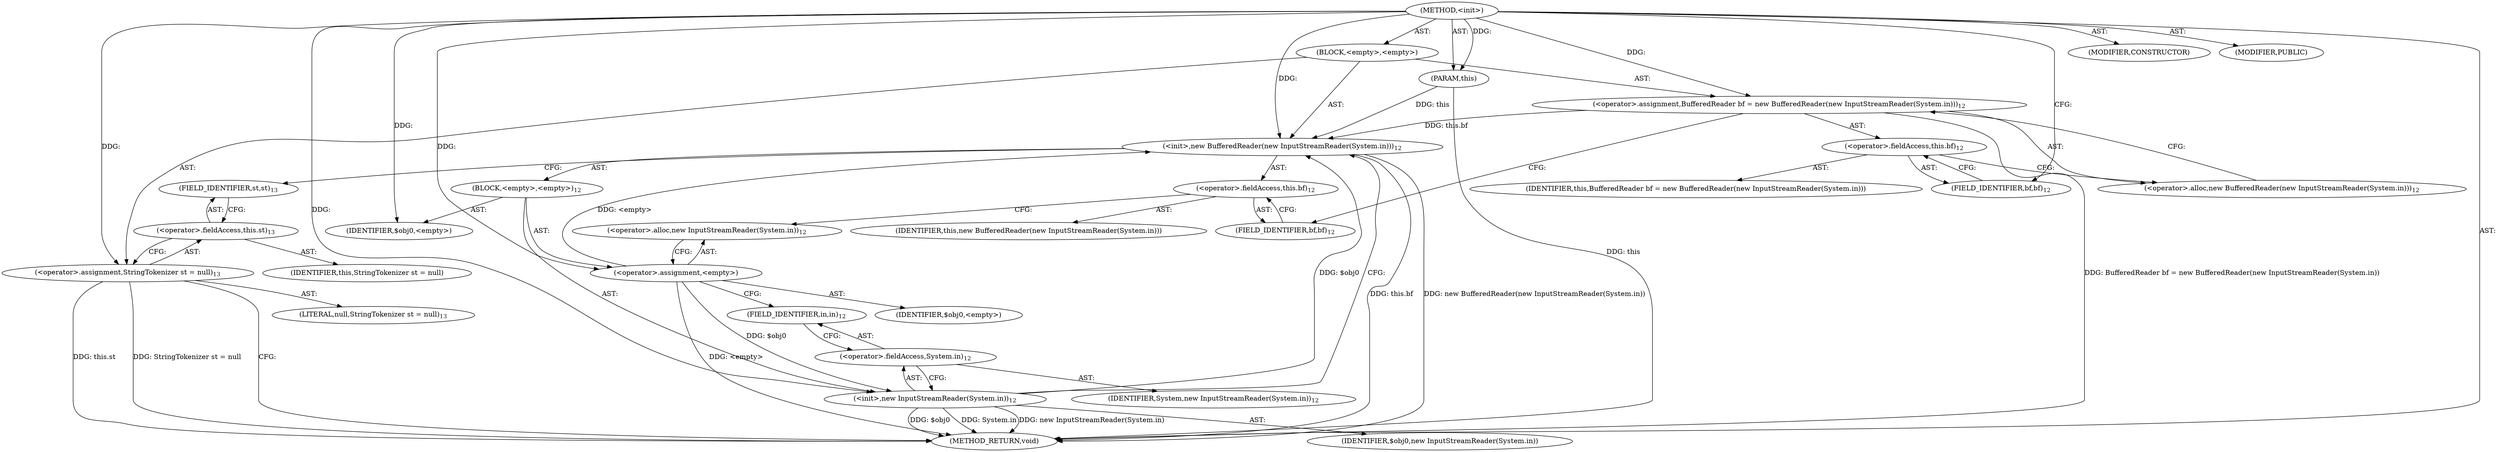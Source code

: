 digraph "&lt;init&gt;" {  
"180" [label = <(METHOD,&lt;init&gt;)> ]
"181" [label = <(PARAM,this)> ]
"182" [label = <(BLOCK,&lt;empty&gt;,&lt;empty&gt;)> ]
"183" [label = <(&lt;operator&gt;.assignment,BufferedReader bf = new BufferedReader(new InputStreamReader(System.in)))<SUB>12</SUB>> ]
"184" [label = <(&lt;operator&gt;.fieldAccess,this.bf)<SUB>12</SUB>> ]
"185" [label = <(IDENTIFIER,this,BufferedReader bf = new BufferedReader(new InputStreamReader(System.in)))> ]
"186" [label = <(FIELD_IDENTIFIER,bf,bf)<SUB>12</SUB>> ]
"187" [label = <(&lt;operator&gt;.alloc,new BufferedReader(new InputStreamReader(System.in)))<SUB>12</SUB>> ]
"188" [label = <(&lt;init&gt;,new BufferedReader(new InputStreamReader(System.in)))<SUB>12</SUB>> ]
"189" [label = <(&lt;operator&gt;.fieldAccess,this.bf)<SUB>12</SUB>> ]
"190" [label = <(IDENTIFIER,this,new BufferedReader(new InputStreamReader(System.in)))> ]
"191" [label = <(FIELD_IDENTIFIER,bf,bf)<SUB>12</SUB>> ]
"192" [label = <(BLOCK,&lt;empty&gt;,&lt;empty&gt;)<SUB>12</SUB>> ]
"193" [label = <(&lt;operator&gt;.assignment,&lt;empty&gt;)> ]
"194" [label = <(IDENTIFIER,$obj0,&lt;empty&gt;)> ]
"195" [label = <(&lt;operator&gt;.alloc,new InputStreamReader(System.in))<SUB>12</SUB>> ]
"196" [label = <(&lt;init&gt;,new InputStreamReader(System.in))<SUB>12</SUB>> ]
"197" [label = <(IDENTIFIER,$obj0,new InputStreamReader(System.in))> ]
"198" [label = <(&lt;operator&gt;.fieldAccess,System.in)<SUB>12</SUB>> ]
"199" [label = <(IDENTIFIER,System,new InputStreamReader(System.in))<SUB>12</SUB>> ]
"200" [label = <(FIELD_IDENTIFIER,in,in)<SUB>12</SUB>> ]
"201" [label = <(IDENTIFIER,$obj0,&lt;empty&gt;)> ]
"202" [label = <(&lt;operator&gt;.assignment,StringTokenizer st = null)<SUB>13</SUB>> ]
"203" [label = <(&lt;operator&gt;.fieldAccess,this.st)<SUB>13</SUB>> ]
"204" [label = <(IDENTIFIER,this,StringTokenizer st = null)> ]
"205" [label = <(FIELD_IDENTIFIER,st,st)<SUB>13</SUB>> ]
"206" [label = <(LITERAL,null,StringTokenizer st = null)<SUB>13</SUB>> ]
"207" [label = <(MODIFIER,CONSTRUCTOR)> ]
"208" [label = <(MODIFIER,PUBLIC)> ]
"209" [label = <(METHOD_RETURN,void)> ]
  "180" -> "181"  [ label = "AST: "] 
  "180" -> "182"  [ label = "AST: "] 
  "180" -> "207"  [ label = "AST: "] 
  "180" -> "208"  [ label = "AST: "] 
  "180" -> "209"  [ label = "AST: "] 
  "182" -> "183"  [ label = "AST: "] 
  "182" -> "188"  [ label = "AST: "] 
  "182" -> "202"  [ label = "AST: "] 
  "183" -> "184"  [ label = "AST: "] 
  "183" -> "187"  [ label = "AST: "] 
  "184" -> "185"  [ label = "AST: "] 
  "184" -> "186"  [ label = "AST: "] 
  "188" -> "189"  [ label = "AST: "] 
  "188" -> "192"  [ label = "AST: "] 
  "189" -> "190"  [ label = "AST: "] 
  "189" -> "191"  [ label = "AST: "] 
  "192" -> "193"  [ label = "AST: "] 
  "192" -> "196"  [ label = "AST: "] 
  "192" -> "201"  [ label = "AST: "] 
  "193" -> "194"  [ label = "AST: "] 
  "193" -> "195"  [ label = "AST: "] 
  "196" -> "197"  [ label = "AST: "] 
  "196" -> "198"  [ label = "AST: "] 
  "198" -> "199"  [ label = "AST: "] 
  "198" -> "200"  [ label = "AST: "] 
  "202" -> "203"  [ label = "AST: "] 
  "202" -> "206"  [ label = "AST: "] 
  "203" -> "204"  [ label = "AST: "] 
  "203" -> "205"  [ label = "AST: "] 
  "183" -> "191"  [ label = "CFG: "] 
  "188" -> "205"  [ label = "CFG: "] 
  "202" -> "209"  [ label = "CFG: "] 
  "184" -> "187"  [ label = "CFG: "] 
  "187" -> "183"  [ label = "CFG: "] 
  "189" -> "195"  [ label = "CFG: "] 
  "203" -> "202"  [ label = "CFG: "] 
  "186" -> "184"  [ label = "CFG: "] 
  "191" -> "189"  [ label = "CFG: "] 
  "193" -> "200"  [ label = "CFG: "] 
  "196" -> "188"  [ label = "CFG: "] 
  "205" -> "203"  [ label = "CFG: "] 
  "195" -> "193"  [ label = "CFG: "] 
  "198" -> "196"  [ label = "CFG: "] 
  "200" -> "198"  [ label = "CFG: "] 
  "180" -> "186"  [ label = "CFG: "] 
  "181" -> "209"  [ label = "DDG: this"] 
  "183" -> "209"  [ label = "DDG: BufferedReader bf = new BufferedReader(new InputStreamReader(System.in))"] 
  "188" -> "209"  [ label = "DDG: this.bf"] 
  "193" -> "209"  [ label = "DDG: &lt;empty&gt;"] 
  "196" -> "209"  [ label = "DDG: $obj0"] 
  "196" -> "209"  [ label = "DDG: System.in"] 
  "196" -> "209"  [ label = "DDG: new InputStreamReader(System.in)"] 
  "188" -> "209"  [ label = "DDG: new BufferedReader(new InputStreamReader(System.in))"] 
  "202" -> "209"  [ label = "DDG: this.st"] 
  "202" -> "209"  [ label = "DDG: StringTokenizer st = null"] 
  "180" -> "181"  [ label = "DDG: "] 
  "180" -> "183"  [ label = "DDG: "] 
  "180" -> "202"  [ label = "DDG: "] 
  "181" -> "188"  [ label = "DDG: this"] 
  "183" -> "188"  [ label = "DDG: this.bf"] 
  "193" -> "188"  [ label = "DDG: &lt;empty&gt;"] 
  "196" -> "188"  [ label = "DDG: $obj0"] 
  "180" -> "188"  [ label = "DDG: "] 
  "180" -> "193"  [ label = "DDG: "] 
  "180" -> "201"  [ label = "DDG: "] 
  "193" -> "196"  [ label = "DDG: $obj0"] 
  "180" -> "196"  [ label = "DDG: "] 
}
